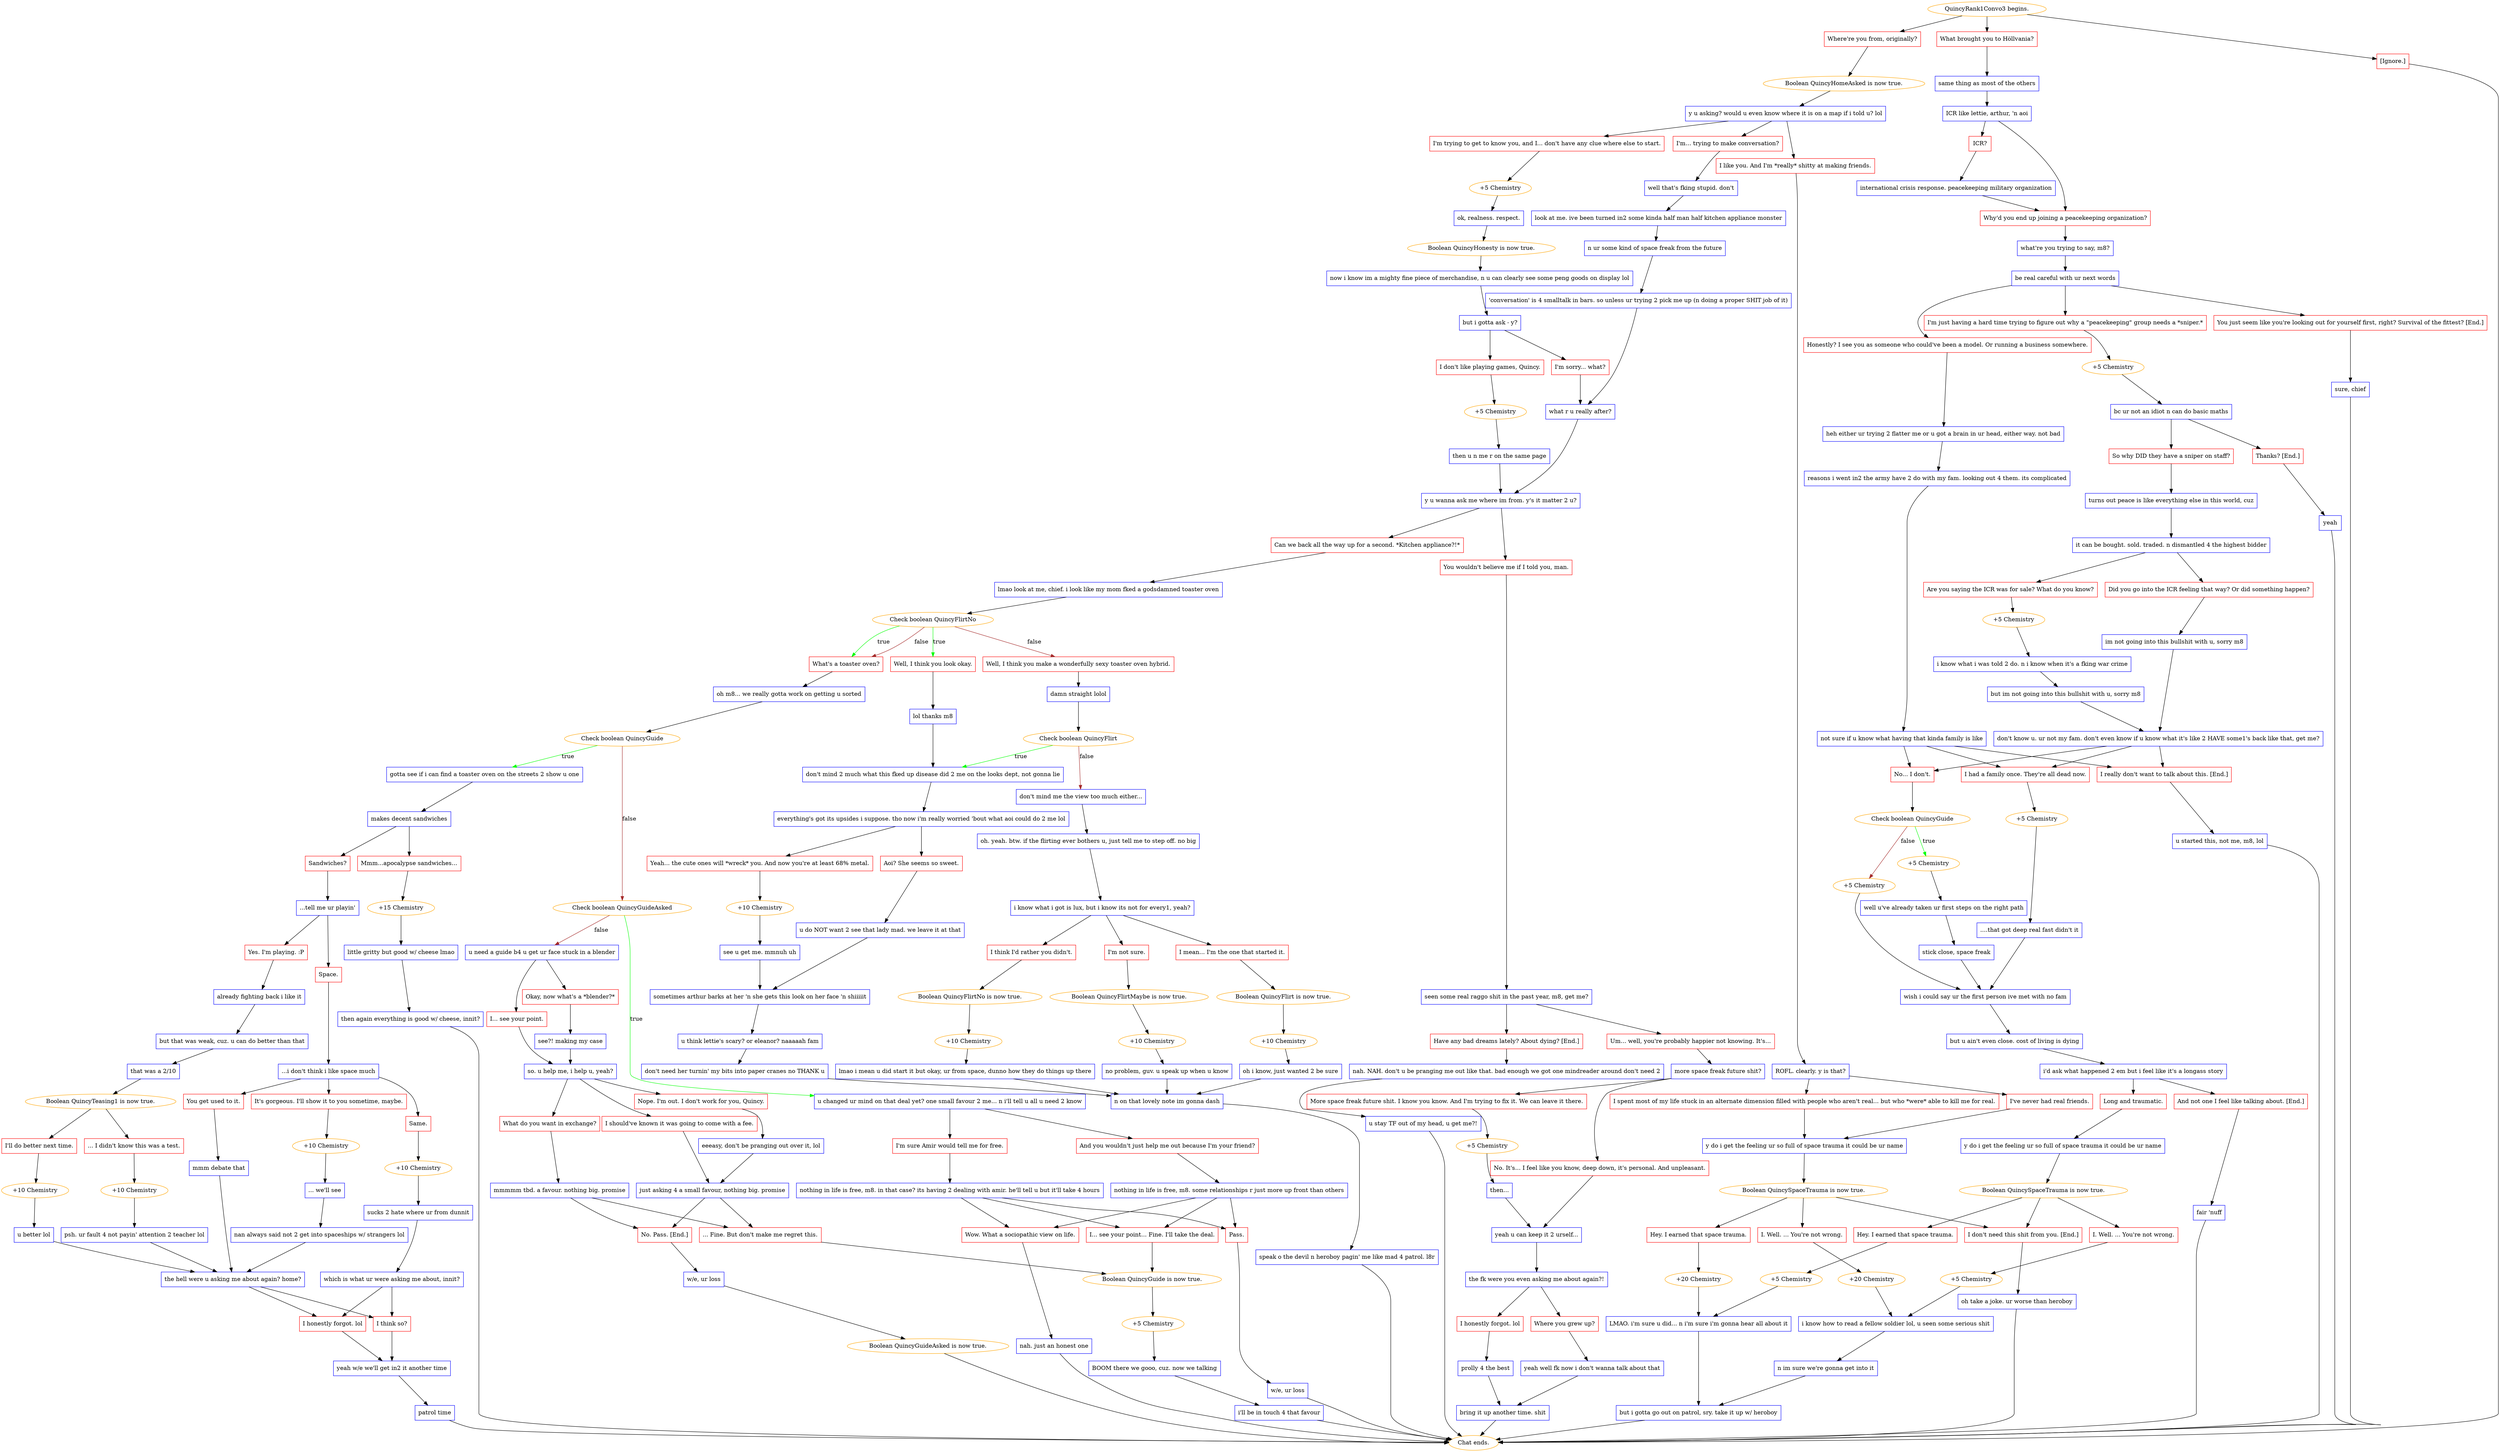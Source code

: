 digraph {
	"QuincyRank1Convo3 begins." [color=orange];
		"QuincyRank1Convo3 begins." -> j1517658837;
		"QuincyRank1Convo3 begins." -> j3320672225;
		"QuincyRank1Convo3 begins." -> j5866127;
	j1517658837 [label="Where're you from, originally?",shape=box,color=red];
		j1517658837 -> j962097904;
	j3320672225 [label="What brought you to Höllvania?",shape=box,color=red];
		j3320672225 -> j2275205457;
	j5866127 [label="[Ignore.]",shape=box,color=red];
		j5866127 -> "Chat ends.";
	j962097904 [label="Boolean QuincyHomeAsked is now true.",color=orange];
		j962097904 -> j3691061076;
	j2275205457 [label="same thing as most of the others",shape=box,color=blue];
		j2275205457 -> j457367095;
	"Chat ends." [color=orange];
	j3691061076 [label="y u asking? would u even know where it is on a map if i told u? lol",shape=box,color=blue];
		j3691061076 -> j4244817294;
		j3691061076 -> j2557774561;
		j3691061076 -> j4265099122;
	j457367095 [label="ICR like lettie, arthur, 'n aoi",shape=box,color=blue];
		j457367095 -> j2130252630;
		j457367095 -> j244947470;
	j4244817294 [label="I'm... trying to make conversation?",shape=box,color=red];
		j4244817294 -> j3700173726;
	j2557774561 [label="I'm trying to get to know you, and I... don't have any clue where else to start.",shape=box,color=red];
		j2557774561 -> j1476450986;
	j4265099122 [label="I like you. And I'm *really* shitty at making friends.",shape=box,color=red];
		j4265099122 -> j1917484932;
	j2130252630 [label="Why'd you end up joining a peacekeeping organization?",shape=box,color=red];
		j2130252630 -> j4147680335;
	j244947470 [label="ICR?",shape=box,color=red];
		j244947470 -> j3327588455;
	j3700173726 [label="well that's fking stupid. don't",shape=box,color=blue];
		j3700173726 -> j1699654701;
	j1476450986 [label="+5 Chemistry",color=orange];
		j1476450986 -> j1526380164;
	j1917484932 [label="ROFL. clearly. y is that?",shape=box,color=blue];
		j1917484932 -> j4273704225;
		j1917484932 -> j132850573;
	j4147680335 [label="what're you trying to say, m8?",shape=box,color=blue];
		j4147680335 -> j3876129692;
	j3327588455 [label="international crisis response. peacekeeping military organization",shape=box,color=blue];
		j3327588455 -> j2130252630;
	j1699654701 [label="look at me. ive been turned in2 some kinda half man half kitchen appliance monster",shape=box,color=blue];
		j1699654701 -> j972867190;
	j1526380164 [label="ok, realness. respect.",shape=box,color=blue];
		j1526380164 -> j1357229331;
	j4273704225 [label="I've never had real friends.",shape=box,color=red];
		j4273704225 -> j3012853609;
	j132850573 [label="I spent most of my life stuck in an alternate dimension filled with people who aren't real... but who *were* able to kill me for real.",shape=box,color=red];
		j132850573 -> j3012853609;
	j3876129692 [label="be real careful with ur next words",shape=box,color=blue];
		j3876129692 -> j4159241922;
		j3876129692 -> j1824034428;
		j3876129692 -> j2109027612;
	j972867190 [label="n ur some kind of space freak from the future",shape=box,color=blue];
		j972867190 -> j3312975488;
	j1357229331 [label="Boolean QuincyHonesty is now true.",color=orange];
		j1357229331 -> j728694589;
	j3012853609 [label="y do i get the feeling ur so full of space trauma it could be ur name",shape=box,color=blue];
		j3012853609 -> j815593362;
	j4159241922 [label="Honestly? I see you as someone who could've been a model. Or running a business somewhere.",shape=box,color=red];
		j4159241922 -> j3373921053;
	j1824034428 [label="I'm just having a hard time trying to figure out why a \"peacekeeping\" group needs a *sniper.*",shape=box,color=red];
		j1824034428 -> j1751689787;
	j2109027612 [label="You just seem like you're looking out for yourself first, right? Survival of the fittest? [End.]",shape=box,color=red];
		j2109027612 -> j1687020913;
	j3312975488 [label="'conversation' is 4 smalltalk in bars. so unless ur trying 2 pick me up (n doing a proper SHIT job of it)",shape=box,color=blue];
		j3312975488 -> j424864572;
	j728694589 [label="now i know im a mighty fine piece of merchandise, n u can clearly see some peng goods on display lol",shape=box,color=blue];
		j728694589 -> j2162761544;
	j815593362 [label="Boolean QuincySpaceTrauma is now true.",color=orange];
		j815593362 -> j777334594;
		j815593362 -> j1220176908;
		j815593362 -> j2121964091;
	j3373921053 [label="heh either ur trying 2 flatter me or u got a brain in ur head, either way. not bad",shape=box,color=blue];
		j3373921053 -> j3841753894;
	j1751689787 [label="+5 Chemistry",color=orange];
		j1751689787 -> j4273857740;
	j1687020913 [label="sure, chief",shape=box,color=blue];
		j1687020913 -> "Chat ends.";
	j424864572 [label="what r u really after?",shape=box,color=blue];
		j424864572 -> j988751528;
	j2162761544 [label="but i gotta ask - y?",shape=box,color=blue];
		j2162761544 -> j2943338971;
		j2162761544 -> j3517205680;
	j777334594 [label="I. Well. ... You're not wrong.",shape=box,color=red];
		j777334594 -> j882364174;
	j1220176908 [label="Hey. I earned that space trauma.",shape=box,color=red];
		j1220176908 -> j2030821963;
	j2121964091 [label="I don't need this shit from you. [End.]",shape=box,color=red];
		j2121964091 -> j4205652630;
	j3841753894 [label="reasons i went in2 the army have 2 do with my fam. looking out 4 them. its complicated",shape=box,color=blue];
		j3841753894 -> j3714581884;
	j4273857740 [label="bc ur not an idiot n can do basic maths",shape=box,color=blue];
		j4273857740 -> j1032101755;
		j4273857740 -> j1790024025;
	j988751528 [label="y u wanna ask me where im from. y's it matter 2 u?",shape=box,color=blue];
		j988751528 -> j155328635;
		j988751528 -> j2553729857;
	j2943338971 [label="I don't like playing games, Quincy.",shape=box,color=red];
		j2943338971 -> j3503536195;
	j3517205680 [label="I'm sorry... what?",shape=box,color=red];
		j3517205680 -> j424864572;
	j882364174 [label="+20 Chemistry",color=orange];
		j882364174 -> j4112095303;
	j2030821963 [label="+20 Chemistry",color=orange];
		j2030821963 -> j4231412428;
	j4205652630 [label="oh take a joke. ur worse than heroboy",shape=box,color=blue];
		j4205652630 -> "Chat ends.";
	j3714581884 [label="not sure if u know what having that kinda family is like",shape=box,color=blue];
		j3714581884 -> j4229904741;
		j3714581884 -> j1763602746;
		j3714581884 -> j1333222868;
	j1032101755 [label="So why DID they have a sniper on staff?",shape=box,color=red];
		j1032101755 -> j50968850;
	j1790024025 [label="Thanks? [End.]",shape=box,color=red];
		j1790024025 -> j3691494003;
	j155328635 [label="Can we back all the way up for a second. *Kitchen appliance?!*",shape=box,color=red];
		j155328635 -> j4080167783;
	j2553729857 [label="You wouldn't believe me if I told you, man.",shape=box,color=red];
		j2553729857 -> j2904198381;
	j3503536195 [label="+5 Chemistry",color=orange];
		j3503536195 -> j1399438818;
	j4112095303 [label="i know how to read a fellow soldier lol, u seen some serious shit",shape=box,color=blue];
		j4112095303 -> j768109678;
	j4231412428 [label="LMAO. i'm sure u did... n i'm sure i'm gonna hear all about it",shape=box,color=blue];
		j4231412428 -> j1114900689;
	j4229904741 [label="I really don't want to talk about this. [End.]",shape=box,color=red];
		j4229904741 -> j4189137196;
	j1763602746 [label="No... I don't.",shape=box,color=red];
		j1763602746 -> j3430472234;
	j1333222868 [label="I had a family once. They're all dead now.",shape=box,color=red];
		j1333222868 -> j1169635573;
	j50968850 [label="turns out peace is like everything else in this world, cuz",shape=box,color=blue];
		j50968850 -> j3574667112;
	j3691494003 [label="yeah",shape=box,color=blue];
		j3691494003 -> "Chat ends.";
	j4080167783 [label="lmao look at me, chief. i look like my mom fked a godsdamned toaster oven",shape=box,color=blue];
		j4080167783 -> j152642287;
	j2904198381 [label="seen some real raggo shit in the past year, m8, get me?",shape=box,color=blue];
		j2904198381 -> j1526175057;
		j2904198381 -> j104510722;
	j1399438818 [label="then u n me r on the same page",shape=box,color=blue];
		j1399438818 -> j988751528;
	j768109678 [label="n im sure we're gonna get into it",shape=box,color=blue];
		j768109678 -> j1114900689;
	j1114900689 [label="but i gotta go out on patrol, sry. take it up w/ heroboy",shape=box,color=blue];
		j1114900689 -> "Chat ends.";
	j4189137196 [label="u started this, not me, m8, lol",shape=box,color=blue];
		j4189137196 -> "Chat ends.";
	j3430472234 [label="Check boolean QuincyGuide",color=orange];
		j3430472234 -> j1102647215 [label=true,color=green];
		j3430472234 -> j786794483 [label=false,color=brown];
	j1169635573 [label="+5 Chemistry",color=orange];
		j1169635573 -> j2508414210;
	j3574667112 [label="it can be bought. sold. traded. n dismantled 4 the highest bidder",shape=box,color=blue];
		j3574667112 -> j218662951;
		j3574667112 -> j3377390084;
	j152642287 [label="Check boolean QuincyFlirtNo",color=orange];
		j152642287 -> j3067970457 [label=true,color=green];
		j152642287 -> j2081112100 [label=true,color=green];
		j152642287 -> j4005034639 [label=false,color=brown];
		j152642287 -> j3067970457 [label=false,color=brown];
	j1526175057 [label="Have any bad dreams lately? About dying? [End.]",shape=box,color=red];
		j1526175057 -> j3801792576;
	j104510722 [label="Um... well, you're probably happier not knowing. It's...",shape=box,color=red];
		j104510722 -> j3596495547;
	j1102647215 [label="+5 Chemistry",color=orange];
		j1102647215 -> j2822899953;
	j786794483 [label="+5 Chemistry",color=orange];
		j786794483 -> j1773081519;
	j2508414210 [label="....that got deep real fast didn't it",shape=box,color=blue];
		j2508414210 -> j1773081519;
	j218662951 [label="Are you saying the ICR was for sale? What do you know?",shape=box,color=red];
		j218662951 -> j1574046487;
	j3377390084 [label="Did you go into the ICR feeling that way? Or did something happen?",shape=box,color=red];
		j3377390084 -> j736070768;
	j3067970457 [label="What's a toaster oven?",shape=box,color=red];
		j3067970457 -> j716400441;
	j2081112100 [label="Well, I think you look okay.",shape=box,color=red];
		j2081112100 -> j3420815246;
	j4005034639 [label="Well, I think you make a wonderfully sexy toaster oven hybrid.",shape=box,color=red];
		j4005034639 -> j3210045491;
	j3801792576 [label="nah. NAH. don't u be pranging me out like that. bad enough we got one mindreader around don't need 2",shape=box,color=blue];
		j3801792576 -> j4001650067;
	j3596495547 [label="more space freak future shit?",shape=box,color=blue];
		j3596495547 -> j1984901138;
		j3596495547 -> j75342473;
	j2822899953 [label="well u've already taken ur first steps on the right path",shape=box,color=blue];
		j2822899953 -> j3113348217;
	j1773081519 [label="wish i could say ur the first person ive met with no fam",shape=box,color=blue];
		j1773081519 -> j2001494613;
	j1574046487 [label="+5 Chemistry",color=orange];
		j1574046487 -> j32107755;
	j736070768 [label="im not going into this bullshit with u, sorry m8",shape=box,color=blue];
		j736070768 -> j782017961;
	j716400441 [label="oh m8... we really gotta work on getting u sorted",shape=box,color=blue];
		j716400441 -> j3982231780;
	j3420815246 [label="lol thanks m8",shape=box,color=blue];
		j3420815246 -> j2754986137;
	j3210045491 [label="damn straight lolol",shape=box,color=blue];
		j3210045491 -> j1174243365;
	j4001650067 [label="u stay TF out of my head, u get me?!",shape=box,color=blue];
		j4001650067 -> "Chat ends.";
	j1984901138 [label="No. It's... I feel like you know, deep down, it's personal. And unpleasant.",shape=box,color=red];
		j1984901138 -> j3663272940;
	j75342473 [label="More space freak future shit. I know you know. And I'm trying to fix it. We can leave it there.",shape=box,color=red];
		j75342473 -> j1653472845;
	j3113348217 [label="stick close, space freak",shape=box,color=blue];
		j3113348217 -> j1773081519;
	j2001494613 [label="but u ain't even close. cost of living is dying",shape=box,color=blue];
		j2001494613 -> j3216422670;
	j32107755 [label="i know what i was told 2 do. n i know when it's a fking war crime",shape=box,color=blue];
		j32107755 -> j2193076441;
	j782017961 [label="don't know u. ur not my fam. don't even know if u know what it's like 2 HAVE some1's back like that, get me?",shape=box,color=blue];
		j782017961 -> j4229904741;
		j782017961 -> j1763602746;
		j782017961 -> j1333222868;
	j3982231780 [label="Check boolean QuincyGuide",color=orange];
		j3982231780 -> j4281609647 [label=true,color=green];
		j3982231780 -> j3551955468 [label=false,color=brown];
	j2754986137 [label="don't mind 2 much what this fked up disease did 2 me on the looks dept, not gonna lie",shape=box,color=blue];
		j2754986137 -> j3401815606;
	j1174243365 [label="Check boolean QuincyFlirt",color=orange];
		j1174243365 -> j2754986137 [label=true,color=green];
		j1174243365 -> j1513562398 [label=false,color=brown];
	j3663272940 [label="yeah u can keep it 2 urself...",shape=box,color=blue];
		j3663272940 -> j2054705513;
	j1653472845 [label="+5 Chemistry",color=orange];
		j1653472845 -> j3526141416;
	j3216422670 [label="i'd ask what happened 2 em but i feel like it's a longass story",shape=box,color=blue];
		j3216422670 -> j3382821964;
		j3216422670 -> j867164263;
	j2193076441 [label="but im not going into this bullshit with u, sorry m8",shape=box,color=blue];
		j2193076441 -> j782017961;
	j4281609647 [label="gotta see if i can find a toaster oven on the streets 2 show u one",shape=box,color=blue];
		j4281609647 -> j924517271;
	j3551955468 [label="Check boolean QuincyGuideAsked",color=orange];
		j3551955468 -> j305401776 [label=true,color=green];
		j3551955468 -> j2185483092 [label=false,color=brown];
	j3401815606 [label="everything's got its upsides i suppose. tho now i'm really worried 'bout what aoi could do 2 me lol",shape=box,color=blue];
		j3401815606 -> j2596420052;
		j3401815606 -> j3153268794;
	j1513562398 [label="don't mind me the view too much either...",shape=box,color=blue];
		j1513562398 -> j3577660133;
	j2054705513 [label="the fk were you even asking me about again?!",shape=box,color=blue];
		j2054705513 -> j3847291322;
		j2054705513 -> j2089098607;
	j3526141416 [label="then...",shape=box,color=blue];
		j3526141416 -> j3663272940;
	j3382821964 [label="Long and traumatic.",shape=box,color=red];
		j3382821964 -> j525654672;
	j867164263 [label="And not one I feel like talking about. [End.]",shape=box,color=red];
		j867164263 -> j1517721306;
	j924517271 [label="makes decent sandwiches",shape=box,color=blue];
		j924517271 -> j1854805218;
		j924517271 -> j2182018366;
	j305401776 [label="u changed ur mind on that deal yet? one small favour 2 me... n i'll tell u all u need 2 know",shape=box,color=blue];
		j305401776 -> j79652897;
		j305401776 -> j126921290;
	j2185483092 [label="u need a guide b4 u get ur face stuck in a blender",shape=box,color=blue];
		j2185483092 -> j2853322193;
		j2185483092 -> j2459668968;
	j2596420052 [label="Aoi? She seems so sweet.",shape=box,color=red];
		j2596420052 -> j1791589665;
	j3153268794 [label="Yeah... the cute ones will *wreck* you. And now you're at least 68% metal.",shape=box,color=red];
		j3153268794 -> j1116057019;
	j3577660133 [label="oh. yeah. btw. if the flirting ever bothers u, just tell me to step off. no big",shape=box,color=blue];
		j3577660133 -> j3516860993;
	j3847291322 [label="Where you grew up?",shape=box,color=red];
		j3847291322 -> j3287810475;
	j2089098607 [label="I honestly forgot. lol",shape=box,color=red];
		j2089098607 -> j2345624075;
	j525654672 [label="y do i get the feeling ur so full of space trauma it could be ur name",shape=box,color=blue];
		j525654672 -> j2207447772;
	j1517721306 [label="fair 'nuff",shape=box,color=blue];
		j1517721306 -> "Chat ends.";
	j1854805218 [label="Mmm...apocalypse sandwiches...",shape=box,color=red];
		j1854805218 -> j462574807;
	j2182018366 [label="Sandwiches?",shape=box,color=red];
		j2182018366 -> j876213356;
	j79652897 [label="I'm sure Amir would tell me for free.",shape=box,color=red];
		j79652897 -> j608733954;
	j126921290 [label="And you wouldn't just help me out because I'm your friend?",shape=box,color=red];
		j126921290 -> j1303429976;
	j2853322193 [label="Okay, now what's a *blender?*",shape=box,color=red];
		j2853322193 -> j126363268;
	j2459668968 [label="I... see your point.",shape=box,color=red];
		j2459668968 -> j19053761;
	j1791589665 [label="u do NOT want 2 see that lady mad. we leave it at that",shape=box,color=blue];
		j1791589665 -> j1183361377;
	j1116057019 [label="+10 Chemistry",color=orange];
		j1116057019 -> j145321513;
	j3516860993 [label="i know what i got is lux, but i know its not for every1, yeah?",shape=box,color=blue];
		j3516860993 -> j3959564241;
		j3516860993 -> j1193861920;
		j3516860993 -> j3697400299;
	j3287810475 [label="yeah well fk now i don't wanna talk about that",shape=box,color=blue];
		j3287810475 -> j1245155459;
	j2345624075 [label="prolly 4 the best",shape=box,color=blue];
		j2345624075 -> j1245155459;
	j2207447772 [label="Boolean QuincySpaceTrauma is now true.",color=orange];
		j2207447772 -> j3224374997;
		j2207447772 -> j3580795822;
		j2207447772 -> j2121964091;
	j462574807 [label="+15 Chemistry",color=orange];
		j462574807 -> j2678470786;
	j876213356 [label="...tell me ur playin'",shape=box,color=blue];
		j876213356 -> j1364345779;
		j876213356 -> j2772653817;
	j608733954 [label="nothing in life is free, m8. in that case? its having 2 dealing with amir. he'll tell u but it'll take 4 hours",shape=box,color=blue];
		j608733954 -> j3642927464;
		j608733954 -> j4128244799;
		j608733954 -> j660902510;
	j1303429976 [label="nothing in life is free, m8. some relationships r just more up front than others",shape=box,color=blue];
		j1303429976 -> j3642927464;
		j1303429976 -> j4128244799;
		j1303429976 -> j660902510;
	j126363268 [label="see?! making my case",shape=box,color=blue];
		j126363268 -> j19053761;
	j19053761 [label="so. u help me, i help u, yeah?",shape=box,color=blue];
		j19053761 -> j3756919709;
		j19053761 -> j4049448755;
		j19053761 -> j2347088116;
	j1183361377 [label="sometimes arthur barks at her 'n she gets this look on her face 'n shiiiiit",shape=box,color=blue];
		j1183361377 -> j3841319401;
	j145321513 [label="see u get me. mmnuh uh",shape=box,color=blue];
		j145321513 -> j1183361377;
	j3959564241 [label="I'm not sure.",shape=box,color=red];
		j3959564241 -> j3798163731;
	j1193861920 [label="I mean... I'm the one that started it.",shape=box,color=red];
		j1193861920 -> j3493678584;
	j3697400299 [label="I think I'd rather you didn't.",shape=box,color=red];
		j3697400299 -> j710645131;
	j1245155459 [label="bring it up another time. shit",shape=box,color=blue];
		j1245155459 -> "Chat ends.";
	j3224374997 [label="I. Well. ... You're not wrong.",shape=box,color=red];
		j3224374997 -> j2456902719;
	j3580795822 [label="Hey. I earned that space trauma.",shape=box,color=red];
		j3580795822 -> j2025262504;
	j2678470786 [label="little gritty but good w/ cheese lmao",shape=box,color=blue];
		j2678470786 -> j1243374958;
	j1364345779 [label="Yes. I'm playing. :P",shape=box,color=red];
		j1364345779 -> j3590916746;
	j2772653817 [label="Space.",shape=box,color=red];
		j2772653817 -> j3114745901;
	j3642927464 [label="I... see your point... Fine. I'll take the deal.",shape=box,color=red];
		j3642927464 -> j3140661951;
	j4128244799 [label="Wow. What a sociopathic view on life.",shape=box,color=red];
		j4128244799 -> j1618134703;
	j660902510 [label="Pass.",shape=box,color=red];
		j660902510 -> j460588977;
	j3756919709 [label="What do you want in exchange?",shape=box,color=red];
		j3756919709 -> j958508286;
	j4049448755 [label="I should've known it was going to come with a fee.",shape=box,color=red];
		j4049448755 -> j1407136182;
	j2347088116 [label="Nope. I'm out. I don't work for you, Quincy.",shape=box,color=red];
		j2347088116 -> j3464041244;
	j3841319401 [label="u think lettie's scary? or eleanor? naaaaah fam",shape=box,color=blue];
		j3841319401 -> j2095862959;
	j3798163731 [label="Boolean QuincyFlirtMaybe is now true.",color=orange];
		j3798163731 -> j408829777;
	j3493678584 [label="Boolean QuincyFlirt is now true.",color=orange];
		j3493678584 -> j3317938548;
	j710645131 [label="Boolean QuincyFlirtNo is now true.",color=orange];
		j710645131 -> j631969557;
	j2456902719 [label="+5 Chemistry",color=orange];
		j2456902719 -> j4112095303;
	j2025262504 [label="+5 Chemistry",color=orange];
		j2025262504 -> j4231412428;
	j1243374958 [label="then again everything is good w/ cheese, innit?",shape=box,color=blue];
		j1243374958 -> "Chat ends.";
	j3590916746 [label="already fighting back i like it",shape=box,color=blue];
		j3590916746 -> j2540629944;
	j3114745901 [label="...i don't think i like space much",shape=box,color=blue];
		j3114745901 -> j1801959095;
		j3114745901 -> j2146285751;
		j3114745901 -> j3462281977;
	j3140661951 [label="Boolean QuincyGuide is now true.",color=orange];
		j3140661951 -> j2511935340;
	j1618134703 [label="nah. just an honest one",shape=box,color=blue];
		j1618134703 -> "Chat ends.";
	j460588977 [label="w/e, ur loss",shape=box,color=blue];
		j460588977 -> "Chat ends.";
	j958508286 [label="mmmmm tbd. a favour. nothing big. promise",shape=box,color=blue];
		j958508286 -> j1920360870;
		j958508286 -> j1771929109;
	j1407136182 [label="just asking 4 a small favour, nothing big. promise",shape=box,color=blue];
		j1407136182 -> j1920360870;
		j1407136182 -> j1771929109;
	j3464041244 [label="eeeasy, don't be pranging out over it, lol",shape=box,color=blue];
		j3464041244 -> j1407136182;
	j2095862959 [label="don't need her turnin' my bits into paper cranes no THANK u",shape=box,color=blue];
		j2095862959 -> j178758580;
	j408829777 [label="+10 Chemistry",color=orange];
		j408829777 -> j955301493;
	j3317938548 [label="+10 Chemistry",color=orange];
		j3317938548 -> j2623640184;
	j631969557 [label="+10 Chemistry",color=orange];
		j631969557 -> j881893757;
	j2540629944 [label="but that was weak, cuz. u can do better than that",shape=box,color=blue];
		j2540629944 -> j4218896726;
	j1801959095 [label="Same.",shape=box,color=red];
		j1801959095 -> j3361726277;
	j2146285751 [label="You get used to it.",shape=box,color=red];
		j2146285751 -> j2999590329;
	j3462281977 [label="It's gorgeous. I'll show it to you sometime, maybe.",shape=box,color=red];
		j3462281977 -> j4260263611;
	j2511935340 [label="+5 Chemistry",color=orange];
		j2511935340 -> j1423211420;
	j1920360870 [label="... Fine. But don't make me regret this.",shape=box,color=red];
		j1920360870 -> j3140661951;
	j1771929109 [label="No. Pass. [End.]",shape=box,color=red];
		j1771929109 -> j186045597;
	j178758580 [label="n on that lovely note im gonna dash",shape=box,color=blue];
		j178758580 -> j3480423763;
	j955301493 [label="no problem, guv. u speak up when u know",shape=box,color=blue];
		j955301493 -> j178758580;
	j2623640184 [label="oh i know, just wanted 2 be sure",shape=box,color=blue];
		j2623640184 -> j178758580;
	j881893757 [label="lmao i mean u did start it but okay, ur from space, dunno how they do things up there",shape=box,color=blue];
		j881893757 -> j178758580;
	j4218896726 [label="that was a 2/10",shape=box,color=blue];
		j4218896726 -> j3120528918;
	j3361726277 [label="+10 Chemistry",color=orange];
		j3361726277 -> j2853634582;
	j2999590329 [label="mmm debate that",shape=box,color=blue];
		j2999590329 -> j245224505;
	j4260263611 [label="+10 Chemistry",color=orange];
		j4260263611 -> j2743187274;
	j1423211420 [label="BOOM there we gooo, cuz. now we talking",shape=box,color=blue];
		j1423211420 -> j3920412643;
	j186045597 [label="w/e, ur loss",shape=box,color=blue];
		j186045597 -> j3271907097;
	j3480423763 [label="speak o the devil n heroboy pagin' me like mad 4 patrol. l8r",shape=box,color=blue];
		j3480423763 -> "Chat ends.";
	j3120528918 [label="Boolean QuincyTeasing1 is now true.",color=orange];
		j3120528918 -> j1950814110;
		j3120528918 -> j3838708642;
	j2853634582 [label="sucks 2 hate where ur from dunnit",shape=box,color=blue];
		j2853634582 -> j1834873313;
	j245224505 [label="the hell were u asking me about again? home?",shape=box,color=blue];
		j245224505 -> j1449869624;
		j245224505 -> j418120997;
	j2743187274 [label="... we'll see",shape=box,color=blue];
		j2743187274 -> j1828382569;
	j3920412643 [label="i'll be in touch 4 that favour",shape=box,color=blue];
		j3920412643 -> "Chat ends.";
	j3271907097 [label="Boolean QuincyGuideAsked is now true.",color=orange];
		j3271907097 -> "Chat ends.";
	j1950814110 [label="I'll do better next time.",shape=box,color=red];
		j1950814110 -> j3237357254;
	j3838708642 [label="... I didn't know this was a test.",shape=box,color=red];
		j3838708642 -> j3283009432;
	j1834873313 [label="which is what ur were asking me about, innit?",shape=box,color=blue];
		j1834873313 -> j1449869624;
		j1834873313 -> j418120997;
	j1449869624 [label="I think so?",shape=box,color=red];
		j1449869624 -> j908741016;
	j418120997 [label="I honestly forgot. lol",shape=box,color=red];
		j418120997 -> j908741016;
	j1828382569 [label="nan always said not 2 get into spaceships w/ strangers lol",shape=box,color=blue];
		j1828382569 -> j245224505;
	j3237357254 [label="+10 Chemistry",color=orange];
		j3237357254 -> j1532767135;
	j3283009432 [label="+10 Chemistry",color=orange];
		j3283009432 -> j1637379827;
	j908741016 [label="yeah w/e we'll get in2 it another time",shape=box,color=blue];
		j908741016 -> j3085569289;
	j1532767135 [label="u better lol",shape=box,color=blue];
		j1532767135 -> j245224505;
	j1637379827 [label="psh. ur fault 4 not payin' attention 2 teacher lol",shape=box,color=blue];
		j1637379827 -> j245224505;
	j3085569289 [label="patrol time",shape=box,color=blue];
		j3085569289 -> "Chat ends.";
}